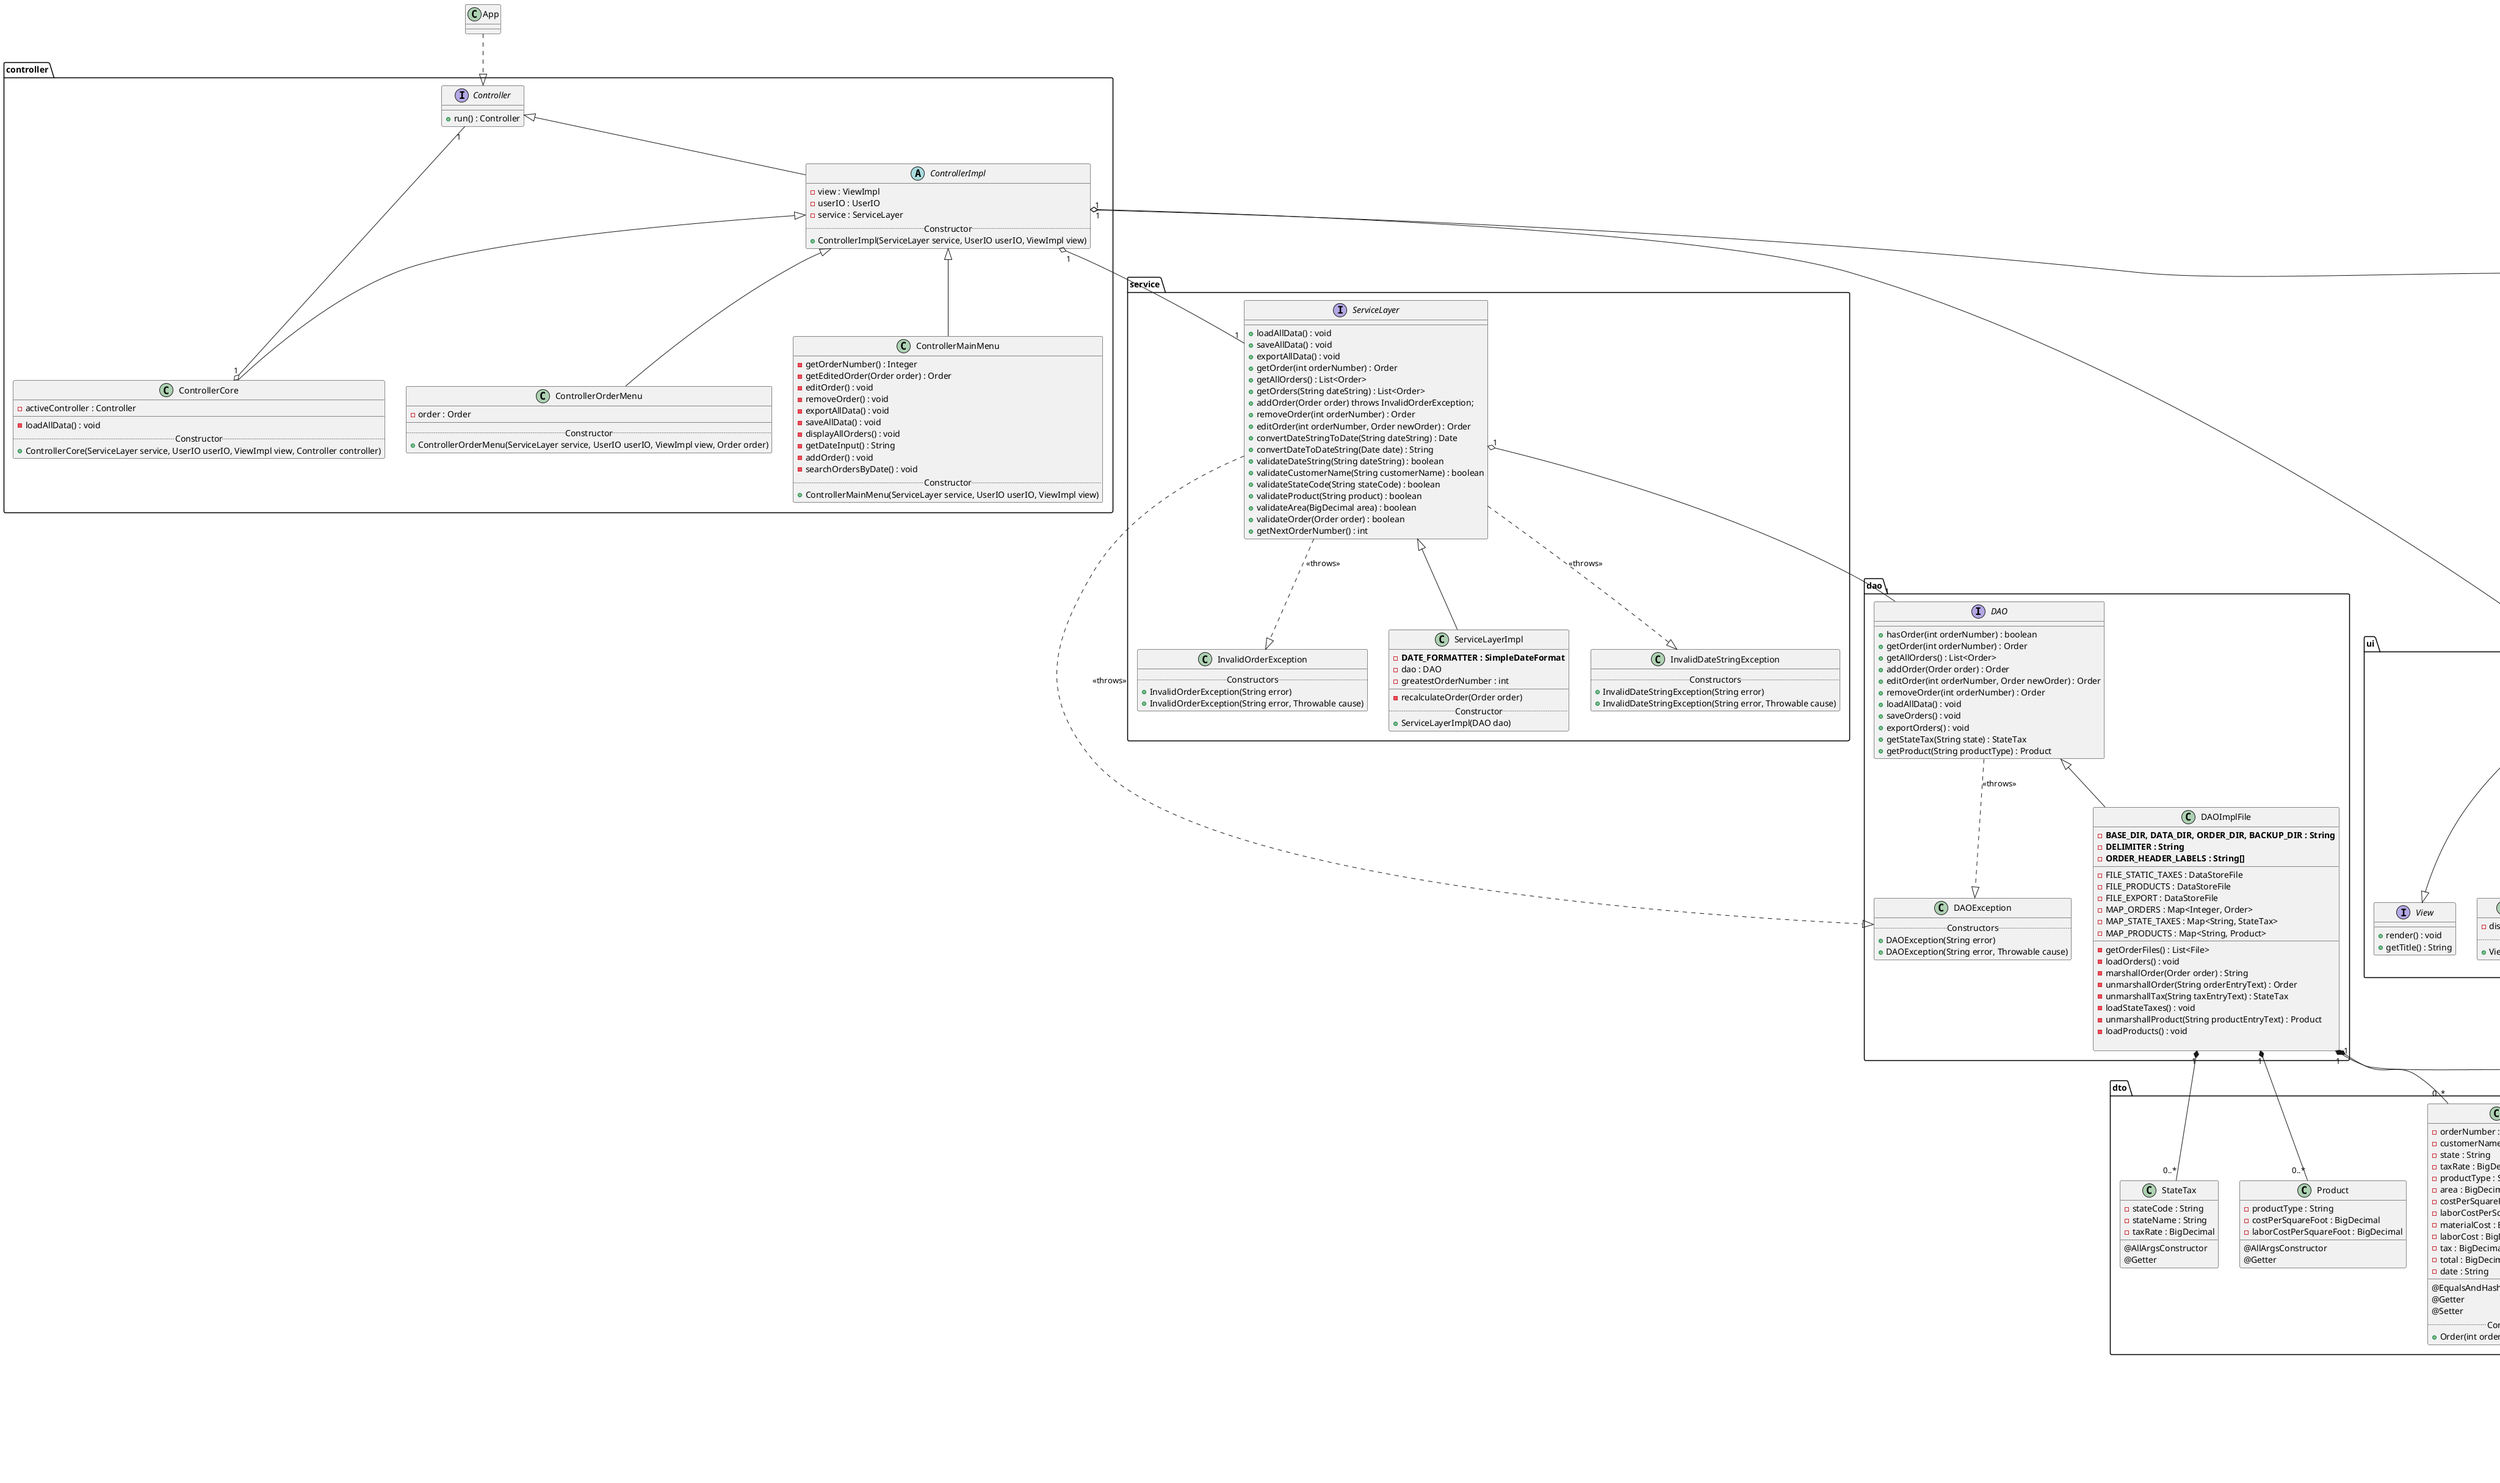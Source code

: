 @startuml class-diagram

' IO package

interface io.UserIO {
	+ print(String text) : void
	+ displaySuccessMessage() : void
	+ displayErrorMessage(String error) : void
	+ readString(String prompt) : String
	+ readInt(String prompt) : int
	+ readInt(String prompt, int min, int max) : int
	+ readLong(String prompt) : long
	+ readLong(String prompt, long min, long max) : long
	+ readDouble(String prompt) : double
	+ readDouble(String prompt, double min, double max) : double
}

class io.UserIOImplConsole {
	- **SCANNER : Scanner**
	__
	- printInputTypeErrorMessage(String desiredInputType) : void
	- printInputRangeErrorMessage(String desiredInputType, String min, String max) : void
	- prompt(String prompt) : void
}

class io.DataStoreFile {
	- file : File
	__
	+ init() : boolean
	+ getReader() : Scanner
	+ getWriter() : PrintWriter
	..Constructor..
	+ DataStoreFile(String fileName)
}

Class io.DataStoreException {
	..Constructors..
	+ DataStoreException(String error)
	+ DataStoreException(String error, Throwable cause)
}

' Controller package

interface controller.Controller {
	+ run() : Controller
}

abstract class controller.ControllerImpl {
	- view : ViewImpl
	- userIO : UserIO
	- service : ServiceLayer
	..Constructor..
	+ ControllerImpl(ServiceLayer service, UserIO userIO, ViewImpl view)
}

class controller.ControllerCore {
	- activeController : Controller
	__
	- loadAllData() : void
	..Constructor..
	+ ControllerCore(ServiceLayer service, UserIO userIO, ViewImpl view, Controller controller)
}

class controller.ControllerMainMenu {
	- getOrderNumber() : Integer
	- getEditedOrder(Order order) : Order
	- editOrder() : void
	- removeOrder() : void
	- exportAllData() : void
	- saveAllData() : void
	- displayAllOrders() : void
	- getDateInput() : String
	- addOrder() : void
	- searchOrdersByDate() : void
	..Constructor..
	+ ControllerMainMenu(ServiceLayer service, UserIO userIO, ViewImpl view)
}

class controller.ControllerOrderMenu {
	- order : Order
	__
	..Constructor..
	+ ControllerOrderMenu(ServiceLayer service, UserIO userIO, ViewImpl view, Order order)
}

' DAO package

interface dao.DAO {
	+ hasOrder(int orderNumber) : boolean
	+ getOrder(int orderNumber) : Order
	+ getAllOrders() : List<Order>
	+ addOrder(Order order) : Order
	+ editOrder(int orderNumber, Order newOrder) : Order
	+ removeOrder(int orderNumber) : Order
	+ loadAllData() : void
	+ saveOrders() : void
	+ exportOrders() : void
	+ getStateTax(String state) : StateTax
	+ getProduct(String productType) : Product
}

class dao.DAOImplFile {
	- **BASE_DIR, DATA_DIR, ORDER_DIR, BACKUP_DIR : String**
	- **DELIMITER : String**
	- **ORDER_HEADER_LABELS : String[]**
	__
	- FILE_STATIC_TAXES : DataStoreFile
	- FILE_PRODUCTS : DataStoreFile
	- FILE_EXPORT : DataStoreFile
	- MAP_ORDERS : Map<Integer, Order>
	- MAP_STATE_TAXES : Map<String, StateTax>
	- MAP_PRODUCTS : Map<String, Product>
	__
	- getOrderFiles() : List<File>
	- loadOrders() : void
	- marshallOrder(Order order) : String
	- unmarshallOrder(String orderEntryText) : Order
	- unmarshallTax(String taxEntryText) : StateTax
	- loadStateTaxes() : void
	- unmarshallProduct(String productEntryText) : Product
	- loadProducts() : void

}

class dao.DAOException {
	..Constructors..
	+ DAOException(String error)
	+ DAOException(String error, Throwable cause)
}

' DTO package

class dto.Order {
	- orderNumber : int
	- customerName : String
	- state : String
	- taxRate : BigDecimal
	- productType : String
	- area : BigDecimal
	- costPerSquareFoot : BigDecimal
	- laborCostPerSquareFoot : BigDecimal
	- materialCost : BigDecimal
	- laborCost : BigDecimal
	- tax : BigDecimal
	- total : BigDecimal
	- date : String
	__
	@EqualsAndHashCode
	@Getter
	@Setter
	..Constructor..
	+ Order(int orderNumber)
}

class dto.Product {
	- productType : String
	- costPerSquareFoot : BigDecimal
	- laborCostPerSquareFoot : BigDecimal
	__
	@AllArgsConstructor
	@Getter
}

class dto.StateTax {
	- stateCode : String
	- stateName : String
	- taxRate : BigDecimal
	__
	@AllArgsConstructor
	@Getter
}

' Service package

class service.InvalidDateStringException {
	..Constructors..
	+ InvalidDateStringException(String error)
	+ InvalidDateStringException(String error, Throwable cause)
}

class service.InvalidOrderException {
	..Constructors..
	+ InvalidOrderException(String error)
	+ InvalidOrderException(String error, Throwable cause)
}

interface service.ServiceLayer {
	+ loadAllData() : void
	+ saveAllData() : void
	+ exportAllData() : void
	+ getOrder(int orderNumber) : Order
	+ getAllOrders() : List<Order>
	+ getOrders(String dateString) : List<Order>
	+ addOrder(Order order) throws InvalidOrderException;
	+ removeOrder(int orderNumber) : Order
	+ editOrder(int orderNumber, Order newOrder) : Order
	+ convertDateStringToDate(String dateString) : Date
	+ convertDateToDateString(Date date) : String
	+ validateDateString(String dateString) : boolean
	+ validateCustomerName(String customerName) : boolean
	+ validateStateCode(String stateCode) : boolean
	+ validateProduct(String product) : boolean
	+ validateArea(BigDecimal area) : boolean
	+ validateOrder(Order order) : boolean
	+ getNextOrderNumber() : int
}

class service.ServiceLayerImpl {
	- **DATE_FORMATTER : SimpleDateFormat**
	- dao : DAO
	- greatestOrderNumber : int
	__
	- recalculateOrder(Order order)
	..Constructor..
	+ ServiceLayerImpl(DAO dao)
}

' UI package
interface ui.View {
	+ render() : void
	+ getTitle() : String
}

abstract class ui.ViewImpl {
	- io : UserIO
}

class ui.ViewMenuMain {
	- displayMenu : void
	..Constructor..
	+ ViewMenuMain(UserIO io)
}

class ui.ViewOrder {
	- order : Order
	__
	- displayOrder() : void
	..Constructor..
	+ ViewOrder(UserIO io, Order order)
}

class ui.ViewListOrders {
	- orders : List<Order>
	..Constructor..
	+ ViewListOrders(UserIO io, List<Order> orders)
}

' App
class App

' Relationships

io.UserIO <|-- io.UserIOImplConsole

io.DataStoreFile ..|> io.DataStoreException : <<throws>>

controller.Controller <|-- controller.ControllerImpl
controller.ControllerImpl <|-- controller.ControllerCore
controller.ControllerImpl <|-- controller.ControllerMainMenu
controller.ControllerImpl <|-- controller.ControllerOrderMenu
controller.ControllerCore "1" o-- "1" controller.Controller
controller.ControllerImpl "1" o-- "1" ui.ViewImpl
controller.ControllerImpl "1" o-- "1" io.UserIO
controller.ControllerImpl "1" o-- "1" service.ServiceLayer

dao.DAO <|-- dao.DAOImplFile
dao.DAO ..|> dao.DAOException : <<throws>>
dao.DAOImplFile "1" *-- "3" io.DataStoreFile
dao.DAOImplFile "1" *-- "0..*" dto.Order
dao.DAOImplFile "1" *-- "0..*" dto.StateTax
dao.DAOImplFile "1" *-- "0..*" dto.Product

service.ServiceLayer ..|> dao.DAOException : <<throws>>
service.ServiceLayer ..|> service.InvalidDateStringException : <<throws>>
service.ServiceLayer ..|> service.InvalidOrderException : <<throws>>
service.ServiceLayer <|-- service.ServiceLayerImpl
service.ServiceLayer "1" o-- "1" dao.DAO

ui.ViewImpl --|> ui.View
ui.ViewImpl "1" o-- "1" io.UserIO
ui.ViewImpl <|-- ui.ViewMenuMain
ui.ViewImpl <|-- ui.ViewOrder
ui.ViewImpl <|-- ui.ViewListOrders
ui.ViewListOrders "1" *-- "1..*" dto.Order
ui.ViewOrder "1" *-- "1" dto.Order

App ..|> controller.Controller

@enduml
